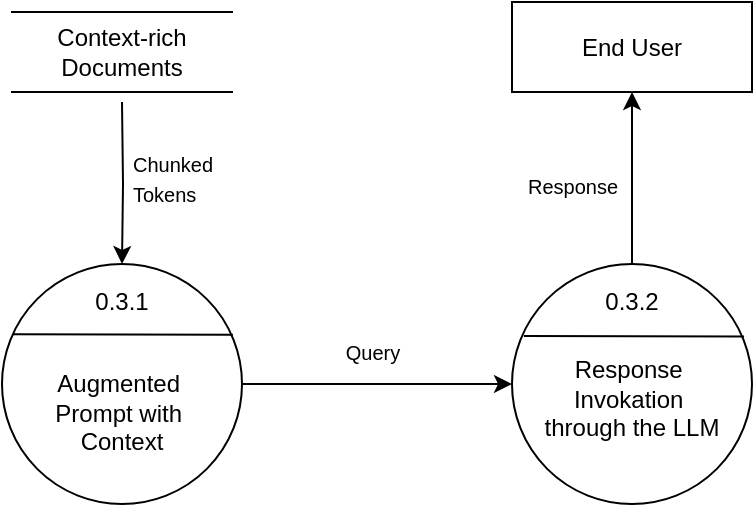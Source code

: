 <mxfile version="28.0.6">
  <diagram name="Page-1" id="uKyPBy3g1jVxDce5RKM4">
    <mxGraphModel dx="1042" dy="527" grid="1" gridSize="10" guides="1" tooltips="1" connect="1" arrows="1" fold="1" page="1" pageScale="1" pageWidth="850" pageHeight="1100" math="0" shadow="0">
      <root>
        <mxCell id="0" />
        <mxCell id="1" parent="0" />
        <mxCell id="Tyzu09ZwuiHIX_BPrVbN-1" style="edgeStyle=orthogonalEdgeStyle;rounded=0;orthogonalLoop=1;jettySize=auto;html=1;exitX=0.5;exitY=1;exitDx=0;exitDy=0;entryX=0.5;entryY=0;entryDx=0;entryDy=0;" parent="1" target="Tyzu09ZwuiHIX_BPrVbN-5" edge="1">
          <mxGeometry relative="1" as="geometry">
            <mxPoint x="190" y="130" as="sourcePoint" />
          </mxGeometry>
        </mxCell>
        <mxCell id="Tyzu09ZwuiHIX_BPrVbN-24" style="edgeStyle=orthogonalEdgeStyle;rounded=0;orthogonalLoop=1;jettySize=auto;html=1;exitX=1;exitY=0.5;exitDx=0;exitDy=0;entryX=0;entryY=0.5;entryDx=0;entryDy=0;" parent="1" source="Tyzu09ZwuiHIX_BPrVbN-5" target="0H4msGa3E5mB5-3gce2R-1" edge="1">
          <mxGeometry relative="1" as="geometry">
            <mxPoint x="360" y="271" as="targetPoint" />
          </mxGeometry>
        </mxCell>
        <mxCell id="Tyzu09ZwuiHIX_BPrVbN-5" value="&lt;div&gt;&lt;br&gt;&lt;/div&gt;&lt;div&gt;&lt;br&gt;&lt;/div&gt;&lt;div&gt;Augmented&amp;nbsp;&lt;/div&gt;&lt;div&gt;Prompt with&amp;nbsp;&lt;/div&gt;&lt;div&gt;Context&lt;/div&gt;" style="ellipse;whiteSpace=wrap;html=1;aspect=fixed;" parent="1" vertex="1">
          <mxGeometry x="130" y="211" width="120" height="120" as="geometry" />
        </mxCell>
        <mxCell id="Tyzu09ZwuiHIX_BPrVbN-6" value="0.3.1" style="whiteSpace=wrap;html=1;strokeWidth=0;strokeColor=light-dark(default, #ffffff);" parent="1" vertex="1">
          <mxGeometry x="170" y="220" width="40" height="20" as="geometry" />
        </mxCell>
        <mxCell id="Tyzu09ZwuiHIX_BPrVbN-7" value="" style="endArrow=none;html=1;rounded=0;exitX=0.037;exitY=0.301;exitDx=0;exitDy=0;exitPerimeter=0;entryX=0.954;entryY=0.303;entryDx=0;entryDy=0;entryPerimeter=0;" parent="1" edge="1">
          <mxGeometry width="50" height="50" relative="1" as="geometry">
            <mxPoint x="135.44" y="246.12" as="sourcePoint" />
            <mxPoint x="245.48" y="246.36" as="targetPoint" />
          </mxGeometry>
        </mxCell>
        <mxCell id="Tyzu09ZwuiHIX_BPrVbN-17" value="&lt;span style=&quot;font-size: 10px;&quot;&gt;Query&lt;/span&gt;" style="text;html=1;align=center;verticalAlign=middle;resizable=0;points=[];autosize=1;strokeColor=none;fillColor=none;" parent="1" vertex="1">
          <mxGeometry x="290" y="240" width="50" height="30" as="geometry" />
        </mxCell>
        <mxCell id="Tyzu09ZwuiHIX_BPrVbN-18" value="&lt;div&gt;&lt;span style=&quot;font-size: 10px;&quot;&gt;Response&lt;/span&gt;&lt;/div&gt;" style="text;html=1;align=center;verticalAlign=middle;resizable=0;points=[];autosize=1;strokeColor=none;fillColor=none;" parent="1" vertex="1">
          <mxGeometry x="380" y="157" width="70" height="30" as="geometry" />
        </mxCell>
        <mxCell id="Tyzu09ZwuiHIX_BPrVbN-20" value="Context-rich Documents" style="html=1;dashed=0;whiteSpace=wrap;shape=partialRectangle;right=0;left=0;" parent="1" vertex="1">
          <mxGeometry x="135" y="85" width="110" height="40" as="geometry" />
        </mxCell>
        <mxCell id="Tyzu09ZwuiHIX_BPrVbN-22" value="&lt;div style=&quot;text-align: left;&quot;&gt;&lt;span style=&quot;font-size: 10px;&quot;&gt;Chunked&lt;/span&gt;&lt;/div&gt;&lt;div style=&quot;text-align: left;&quot;&gt;&lt;span style=&quot;font-size: 10px;&quot;&gt;Tokens&lt;/span&gt;&lt;/div&gt;" style="text;html=1;align=center;verticalAlign=middle;resizable=0;points=[];autosize=1;strokeColor=none;fillColor=none;" parent="1" vertex="1">
          <mxGeometry x="185" y="148" width="60" height="40" as="geometry" />
        </mxCell>
        <mxCell id="0H4msGa3E5mB5-3gce2R-1" value="&lt;div&gt;&lt;br&gt;&lt;/div&gt;&lt;div&gt;&lt;span style=&quot;background-color: transparent; color: light-dark(rgb(0, 0, 0), rgb(255, 255, 255));&quot;&gt;Response&amp;nbsp;&lt;/span&gt;&lt;/div&gt;&lt;div&gt;Invokation&amp;nbsp;&lt;/div&gt;&lt;div&gt;through the LLM&lt;/div&gt;" style="ellipse;whiteSpace=wrap;html=1;aspect=fixed;" vertex="1" parent="1">
          <mxGeometry x="385" y="211" width="120" height="120" as="geometry" />
        </mxCell>
        <mxCell id="0H4msGa3E5mB5-3gce2R-2" value="0.3.2" style="whiteSpace=wrap;html=1;strokeWidth=0;strokeColor=light-dark(default, #ffffff);" vertex="1" parent="1">
          <mxGeometry x="425" y="220" width="40" height="20" as="geometry" />
        </mxCell>
        <mxCell id="0H4msGa3E5mB5-3gce2R-3" value="" style="endArrow=none;html=1;rounded=0;exitX=0.037;exitY=0.301;exitDx=0;exitDy=0;exitPerimeter=0;entryX=0.954;entryY=0.303;entryDx=0;entryDy=0;entryPerimeter=0;" edge="1" parent="1">
          <mxGeometry width="50" height="50" relative="1" as="geometry">
            <mxPoint x="390.98" y="247" as="sourcePoint" />
            <mxPoint x="501.02" y="247.24" as="targetPoint" />
          </mxGeometry>
        </mxCell>
        <mxCell id="0H4msGa3E5mB5-3gce2R-4" value="End User" style="rounded=0;whiteSpace=wrap;html=1;" vertex="1" parent="1">
          <mxGeometry x="385" y="80" width="120" height="45" as="geometry" />
        </mxCell>
        <mxCell id="0H4msGa3E5mB5-3gce2R-5" style="edgeStyle=orthogonalEdgeStyle;rounded=0;orthogonalLoop=1;jettySize=auto;html=1;exitX=0.5;exitY=0;exitDx=0;exitDy=0;entryX=0.5;entryY=1;entryDx=0;entryDy=0;" edge="1" parent="1" source="0H4msGa3E5mB5-3gce2R-1" target="0H4msGa3E5mB5-3gce2R-4">
          <mxGeometry relative="1" as="geometry" />
        </mxCell>
      </root>
    </mxGraphModel>
  </diagram>
</mxfile>
